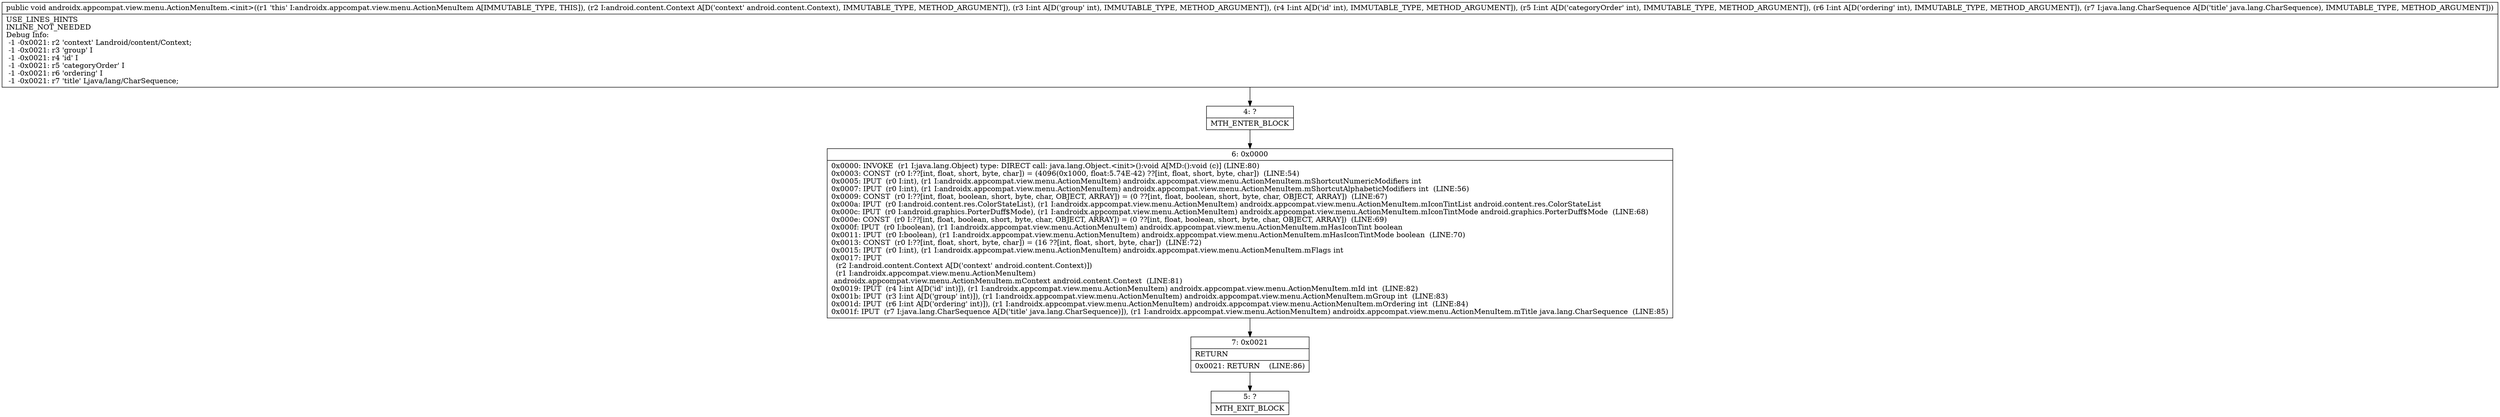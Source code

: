 digraph "CFG forandroidx.appcompat.view.menu.ActionMenuItem.\<init\>(Landroid\/content\/Context;IIIILjava\/lang\/CharSequence;)V" {
Node_4 [shape=record,label="{4\:\ ?|MTH_ENTER_BLOCK\l}"];
Node_6 [shape=record,label="{6\:\ 0x0000|0x0000: INVOKE  (r1 I:java.lang.Object) type: DIRECT call: java.lang.Object.\<init\>():void A[MD:():void (c)] (LINE:80)\l0x0003: CONST  (r0 I:??[int, float, short, byte, char]) = (4096(0x1000, float:5.74E\-42) ??[int, float, short, byte, char])  (LINE:54)\l0x0005: IPUT  (r0 I:int), (r1 I:androidx.appcompat.view.menu.ActionMenuItem) androidx.appcompat.view.menu.ActionMenuItem.mShortcutNumericModifiers int \l0x0007: IPUT  (r0 I:int), (r1 I:androidx.appcompat.view.menu.ActionMenuItem) androidx.appcompat.view.menu.ActionMenuItem.mShortcutAlphabeticModifiers int  (LINE:56)\l0x0009: CONST  (r0 I:??[int, float, boolean, short, byte, char, OBJECT, ARRAY]) = (0 ??[int, float, boolean, short, byte, char, OBJECT, ARRAY])  (LINE:67)\l0x000a: IPUT  (r0 I:android.content.res.ColorStateList), (r1 I:androidx.appcompat.view.menu.ActionMenuItem) androidx.appcompat.view.menu.ActionMenuItem.mIconTintList android.content.res.ColorStateList \l0x000c: IPUT  (r0 I:android.graphics.PorterDuff$Mode), (r1 I:androidx.appcompat.view.menu.ActionMenuItem) androidx.appcompat.view.menu.ActionMenuItem.mIconTintMode android.graphics.PorterDuff$Mode  (LINE:68)\l0x000e: CONST  (r0 I:??[int, float, boolean, short, byte, char, OBJECT, ARRAY]) = (0 ??[int, float, boolean, short, byte, char, OBJECT, ARRAY])  (LINE:69)\l0x000f: IPUT  (r0 I:boolean), (r1 I:androidx.appcompat.view.menu.ActionMenuItem) androidx.appcompat.view.menu.ActionMenuItem.mHasIconTint boolean \l0x0011: IPUT  (r0 I:boolean), (r1 I:androidx.appcompat.view.menu.ActionMenuItem) androidx.appcompat.view.menu.ActionMenuItem.mHasIconTintMode boolean  (LINE:70)\l0x0013: CONST  (r0 I:??[int, float, short, byte, char]) = (16 ??[int, float, short, byte, char])  (LINE:72)\l0x0015: IPUT  (r0 I:int), (r1 I:androidx.appcompat.view.menu.ActionMenuItem) androidx.appcompat.view.menu.ActionMenuItem.mFlags int \l0x0017: IPUT  \l  (r2 I:android.content.Context A[D('context' android.content.Context)])\l  (r1 I:androidx.appcompat.view.menu.ActionMenuItem)\l androidx.appcompat.view.menu.ActionMenuItem.mContext android.content.Context  (LINE:81)\l0x0019: IPUT  (r4 I:int A[D('id' int)]), (r1 I:androidx.appcompat.view.menu.ActionMenuItem) androidx.appcompat.view.menu.ActionMenuItem.mId int  (LINE:82)\l0x001b: IPUT  (r3 I:int A[D('group' int)]), (r1 I:androidx.appcompat.view.menu.ActionMenuItem) androidx.appcompat.view.menu.ActionMenuItem.mGroup int  (LINE:83)\l0x001d: IPUT  (r6 I:int A[D('ordering' int)]), (r1 I:androidx.appcompat.view.menu.ActionMenuItem) androidx.appcompat.view.menu.ActionMenuItem.mOrdering int  (LINE:84)\l0x001f: IPUT  (r7 I:java.lang.CharSequence A[D('title' java.lang.CharSequence)]), (r1 I:androidx.appcompat.view.menu.ActionMenuItem) androidx.appcompat.view.menu.ActionMenuItem.mTitle java.lang.CharSequence  (LINE:85)\l}"];
Node_7 [shape=record,label="{7\:\ 0x0021|RETURN\l|0x0021: RETURN    (LINE:86)\l}"];
Node_5 [shape=record,label="{5\:\ ?|MTH_EXIT_BLOCK\l}"];
MethodNode[shape=record,label="{public void androidx.appcompat.view.menu.ActionMenuItem.\<init\>((r1 'this' I:androidx.appcompat.view.menu.ActionMenuItem A[IMMUTABLE_TYPE, THIS]), (r2 I:android.content.Context A[D('context' android.content.Context), IMMUTABLE_TYPE, METHOD_ARGUMENT]), (r3 I:int A[D('group' int), IMMUTABLE_TYPE, METHOD_ARGUMENT]), (r4 I:int A[D('id' int), IMMUTABLE_TYPE, METHOD_ARGUMENT]), (r5 I:int A[D('categoryOrder' int), IMMUTABLE_TYPE, METHOD_ARGUMENT]), (r6 I:int A[D('ordering' int), IMMUTABLE_TYPE, METHOD_ARGUMENT]), (r7 I:java.lang.CharSequence A[D('title' java.lang.CharSequence), IMMUTABLE_TYPE, METHOD_ARGUMENT]))  | USE_LINES_HINTS\lINLINE_NOT_NEEDED\lDebug Info:\l  \-1 \-0x0021: r2 'context' Landroid\/content\/Context;\l  \-1 \-0x0021: r3 'group' I\l  \-1 \-0x0021: r4 'id' I\l  \-1 \-0x0021: r5 'categoryOrder' I\l  \-1 \-0x0021: r6 'ordering' I\l  \-1 \-0x0021: r7 'title' Ljava\/lang\/CharSequence;\l}"];
MethodNode -> Node_4;Node_4 -> Node_6;
Node_6 -> Node_7;
Node_7 -> Node_5;
}

